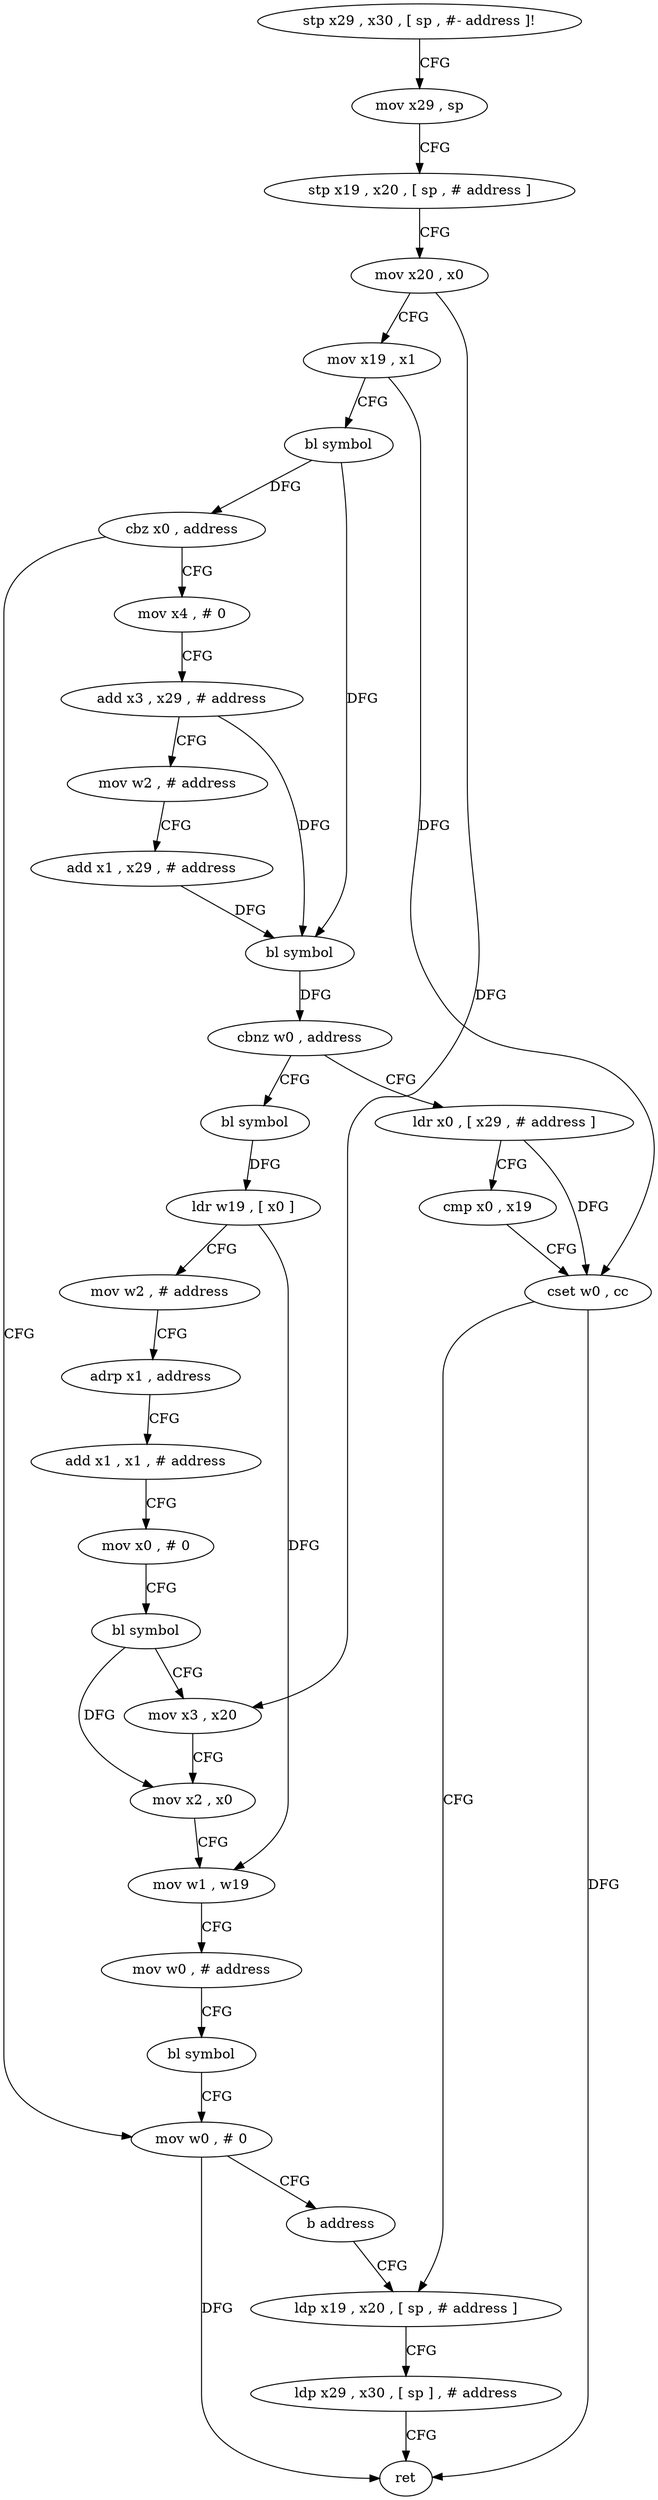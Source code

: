 digraph "func" {
"4259264" [label = "stp x29 , x30 , [ sp , #- address ]!" ]
"4259268" [label = "mov x29 , sp" ]
"4259272" [label = "stp x19 , x20 , [ sp , # address ]" ]
"4259276" [label = "mov x20 , x0" ]
"4259280" [label = "mov x19 , x1" ]
"4259284" [label = "bl symbol" ]
"4259288" [label = "cbz x0 , address" ]
"4259388" [label = "mov w0 , # 0" ]
"4259292" [label = "mov x4 , # 0" ]
"4259392" [label = "b address" ]
"4259328" [label = "ldp x19 , x20 , [ sp , # address ]" ]
"4259296" [label = "add x3 , x29 , # address" ]
"4259300" [label = "mov w2 , # address" ]
"4259304" [label = "add x1 , x29 , # address" ]
"4259308" [label = "bl symbol" ]
"4259312" [label = "cbnz w0 , address" ]
"4259340" [label = "bl symbol" ]
"4259316" [label = "ldr x0 , [ x29 , # address ]" ]
"4259332" [label = "ldp x29 , x30 , [ sp ] , # address" ]
"4259336" [label = "ret" ]
"4259344" [label = "ldr w19 , [ x0 ]" ]
"4259348" [label = "mov w2 , # address" ]
"4259352" [label = "adrp x1 , address" ]
"4259356" [label = "add x1 , x1 , # address" ]
"4259360" [label = "mov x0 , # 0" ]
"4259364" [label = "bl symbol" ]
"4259368" [label = "mov x3 , x20" ]
"4259372" [label = "mov x2 , x0" ]
"4259376" [label = "mov w1 , w19" ]
"4259380" [label = "mov w0 , # address" ]
"4259384" [label = "bl symbol" ]
"4259320" [label = "cmp x0 , x19" ]
"4259324" [label = "cset w0 , cc" ]
"4259264" -> "4259268" [ label = "CFG" ]
"4259268" -> "4259272" [ label = "CFG" ]
"4259272" -> "4259276" [ label = "CFG" ]
"4259276" -> "4259280" [ label = "CFG" ]
"4259276" -> "4259368" [ label = "DFG" ]
"4259280" -> "4259284" [ label = "CFG" ]
"4259280" -> "4259324" [ label = "DFG" ]
"4259284" -> "4259288" [ label = "DFG" ]
"4259284" -> "4259308" [ label = "DFG" ]
"4259288" -> "4259388" [ label = "CFG" ]
"4259288" -> "4259292" [ label = "CFG" ]
"4259388" -> "4259392" [ label = "CFG" ]
"4259388" -> "4259336" [ label = "DFG" ]
"4259292" -> "4259296" [ label = "CFG" ]
"4259392" -> "4259328" [ label = "CFG" ]
"4259328" -> "4259332" [ label = "CFG" ]
"4259296" -> "4259300" [ label = "CFG" ]
"4259296" -> "4259308" [ label = "DFG" ]
"4259300" -> "4259304" [ label = "CFG" ]
"4259304" -> "4259308" [ label = "DFG" ]
"4259308" -> "4259312" [ label = "DFG" ]
"4259312" -> "4259340" [ label = "CFG" ]
"4259312" -> "4259316" [ label = "CFG" ]
"4259340" -> "4259344" [ label = "DFG" ]
"4259316" -> "4259320" [ label = "CFG" ]
"4259316" -> "4259324" [ label = "DFG" ]
"4259332" -> "4259336" [ label = "CFG" ]
"4259344" -> "4259348" [ label = "CFG" ]
"4259344" -> "4259376" [ label = "DFG" ]
"4259348" -> "4259352" [ label = "CFG" ]
"4259352" -> "4259356" [ label = "CFG" ]
"4259356" -> "4259360" [ label = "CFG" ]
"4259360" -> "4259364" [ label = "CFG" ]
"4259364" -> "4259368" [ label = "CFG" ]
"4259364" -> "4259372" [ label = "DFG" ]
"4259368" -> "4259372" [ label = "CFG" ]
"4259372" -> "4259376" [ label = "CFG" ]
"4259376" -> "4259380" [ label = "CFG" ]
"4259380" -> "4259384" [ label = "CFG" ]
"4259384" -> "4259388" [ label = "CFG" ]
"4259320" -> "4259324" [ label = "CFG" ]
"4259324" -> "4259328" [ label = "CFG" ]
"4259324" -> "4259336" [ label = "DFG" ]
}
